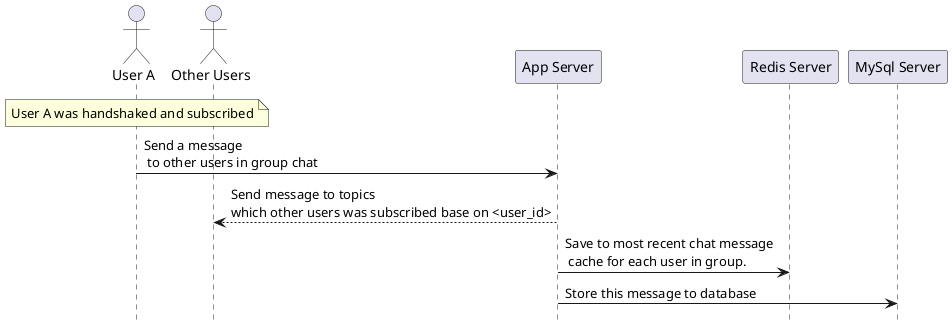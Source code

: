 @startuml chatsingle
hide footbox

actor "User A"
actor "Other Users"

note over "User A": User A was handshaked and subscribed
"User A" -> "App Server": Send a message\n to other users in group chat
"App Server" --> "Other Users": Send message to topics \nwhich other users was subscribed base on <user_id>
"App Server" -> "Redis Server": Save to most recent chat message\n cache for each user in group.
"App Server" -> "MySql Server": Store this message to database

@enduml